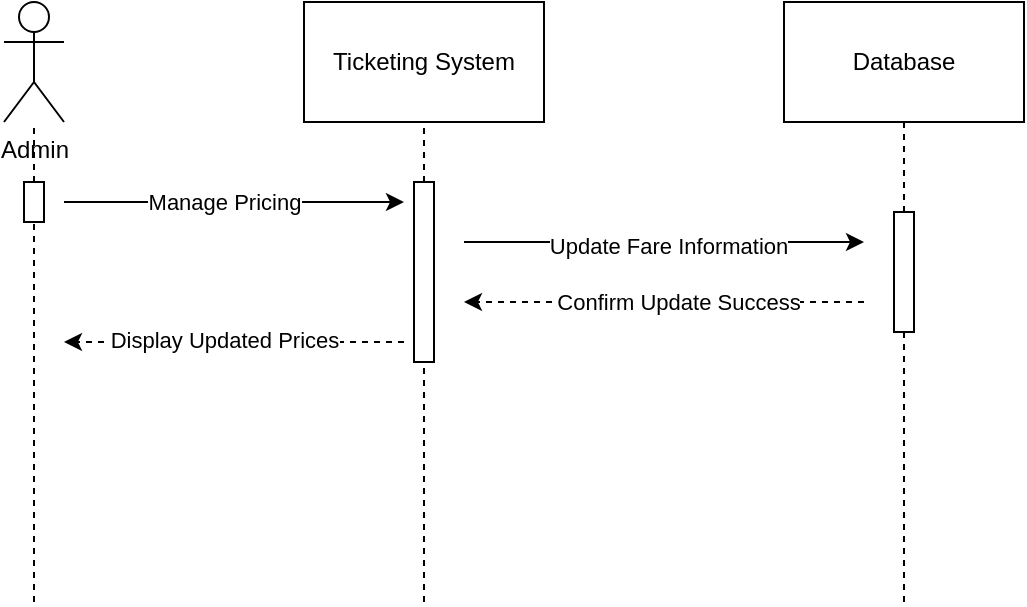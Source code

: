 <mxfile version="26.2.14">
  <diagram name="Page-1" id="cBauT33XKe-X_9EKgM2u">
    <mxGraphModel dx="826" dy="463" grid="1" gridSize="10" guides="1" tooltips="1" connect="1" arrows="1" fold="1" page="1" pageScale="1" pageWidth="827" pageHeight="1169" math="0" shadow="0">
      <root>
        <mxCell id="0" />
        <mxCell id="1" parent="0" />
        <mxCell id="3nNDxRAu8PbRsbM_s4jP-1" value="Admin" style="shape=umlActor;verticalLabelPosition=bottom;verticalAlign=top;html=1;outlineConnect=0;" vertex="1" parent="1">
          <mxGeometry x="90" y="100" width="30" height="60" as="geometry" />
        </mxCell>
        <mxCell id="3nNDxRAu8PbRsbM_s4jP-2" value="Ticketing System" style="rounded=0;whiteSpace=wrap;html=1;" vertex="1" parent="1">
          <mxGeometry x="240" y="100" width="120" height="60" as="geometry" />
        </mxCell>
        <mxCell id="3nNDxRAu8PbRsbM_s4jP-3" value="Database" style="rounded=0;whiteSpace=wrap;html=1;" vertex="1" parent="1">
          <mxGeometry x="480" y="100" width="120" height="60" as="geometry" />
        </mxCell>
        <mxCell id="3nNDxRAu8PbRsbM_s4jP-4" value="" style="endArrow=none;dashed=1;html=1;rounded=0;" edge="1" parent="1" source="3nNDxRAu8PbRsbM_s4jP-16" target="3nNDxRAu8PbRsbM_s4jP-3">
          <mxGeometry width="50" height="50" relative="1" as="geometry">
            <mxPoint x="540" y="400" as="sourcePoint" />
            <mxPoint x="440" y="200" as="targetPoint" />
          </mxGeometry>
        </mxCell>
        <mxCell id="3nNDxRAu8PbRsbM_s4jP-5" value="" style="endArrow=none;dashed=1;html=1;rounded=0;" edge="1" parent="1" target="3nNDxRAu8PbRsbM_s4jP-2">
          <mxGeometry width="50" height="50" relative="1" as="geometry">
            <mxPoint x="300" y="400" as="sourcePoint" />
            <mxPoint x="440" y="200" as="targetPoint" />
          </mxGeometry>
        </mxCell>
        <mxCell id="3nNDxRAu8PbRsbM_s4jP-6" value="" style="endArrow=none;dashed=1;html=1;rounded=0;" edge="1" parent="1" target="3nNDxRAu8PbRsbM_s4jP-1">
          <mxGeometry width="50" height="50" relative="1" as="geometry">
            <mxPoint x="105" y="400" as="sourcePoint" />
            <mxPoint x="440" y="200" as="targetPoint" />
          </mxGeometry>
        </mxCell>
        <mxCell id="3nNDxRAu8PbRsbM_s4jP-7" value="" style="endArrow=classic;html=1;rounded=0;" edge="1" parent="1">
          <mxGeometry width="50" height="50" relative="1" as="geometry">
            <mxPoint x="120" y="200" as="sourcePoint" />
            <mxPoint x="290" y="200" as="targetPoint" />
          </mxGeometry>
        </mxCell>
        <mxCell id="3nNDxRAu8PbRsbM_s4jP-9" value="Manage Pricing" style="edgeLabel;html=1;align=center;verticalAlign=middle;resizable=0;points=[];" vertex="1" connectable="0" parent="3nNDxRAu8PbRsbM_s4jP-7">
          <mxGeometry x="-0.059" relative="1" as="geometry">
            <mxPoint as="offset" />
          </mxGeometry>
        </mxCell>
        <mxCell id="3nNDxRAu8PbRsbM_s4jP-8" value="" style="endArrow=classic;html=1;rounded=0;" edge="1" parent="1">
          <mxGeometry width="50" height="50" relative="1" as="geometry">
            <mxPoint x="320" y="220" as="sourcePoint" />
            <mxPoint x="520" y="220" as="targetPoint" />
          </mxGeometry>
        </mxCell>
        <mxCell id="3nNDxRAu8PbRsbM_s4jP-10" value="Update Fare Information" style="edgeLabel;html=1;align=center;verticalAlign=middle;resizable=0;points=[];" vertex="1" connectable="0" parent="3nNDxRAu8PbRsbM_s4jP-8">
          <mxGeometry x="0.016" y="-2" relative="1" as="geometry">
            <mxPoint as="offset" />
          </mxGeometry>
        </mxCell>
        <mxCell id="3nNDxRAu8PbRsbM_s4jP-11" value="" style="endArrow=classic;html=1;rounded=0;dashed=1;" edge="1" parent="1">
          <mxGeometry width="50" height="50" relative="1" as="geometry">
            <mxPoint x="520" y="250" as="sourcePoint" />
            <mxPoint x="320" y="250" as="targetPoint" />
          </mxGeometry>
        </mxCell>
        <mxCell id="3nNDxRAu8PbRsbM_s4jP-12" value="Confirm Update Success" style="edgeLabel;html=1;align=center;verticalAlign=middle;resizable=0;points=[];" vertex="1" connectable="0" parent="3nNDxRAu8PbRsbM_s4jP-11">
          <mxGeometry x="-0.072" relative="1" as="geometry">
            <mxPoint as="offset" />
          </mxGeometry>
        </mxCell>
        <mxCell id="3nNDxRAu8PbRsbM_s4jP-13" value="" style="endArrow=classic;html=1;rounded=0;dashed=1;" edge="1" parent="1">
          <mxGeometry width="50" height="50" relative="1" as="geometry">
            <mxPoint x="290" y="270" as="sourcePoint" />
            <mxPoint x="120" y="270" as="targetPoint" />
          </mxGeometry>
        </mxCell>
        <mxCell id="3nNDxRAu8PbRsbM_s4jP-14" value="Display Updated Prices" style="edgeLabel;html=1;align=center;verticalAlign=middle;resizable=0;points=[];" vertex="1" connectable="0" parent="3nNDxRAu8PbRsbM_s4jP-13">
          <mxGeometry x="0.064" y="-1" relative="1" as="geometry">
            <mxPoint as="offset" />
          </mxGeometry>
        </mxCell>
        <mxCell id="3nNDxRAu8PbRsbM_s4jP-15" value="" style="rounded=0;whiteSpace=wrap;html=1;" vertex="1" parent="1">
          <mxGeometry x="295" y="190" width="10" height="90" as="geometry" />
        </mxCell>
        <mxCell id="3nNDxRAu8PbRsbM_s4jP-17" value="" style="endArrow=none;dashed=1;html=1;rounded=0;" edge="1" parent="1" target="3nNDxRAu8PbRsbM_s4jP-16">
          <mxGeometry width="50" height="50" relative="1" as="geometry">
            <mxPoint x="540" y="400" as="sourcePoint" />
            <mxPoint x="540" y="160" as="targetPoint" />
          </mxGeometry>
        </mxCell>
        <mxCell id="3nNDxRAu8PbRsbM_s4jP-16" value="" style="rounded=0;whiteSpace=wrap;html=1;" vertex="1" parent="1">
          <mxGeometry x="535" y="205" width="10" height="60" as="geometry" />
        </mxCell>
        <mxCell id="3nNDxRAu8PbRsbM_s4jP-18" value="" style="rounded=0;whiteSpace=wrap;html=1;" vertex="1" parent="1">
          <mxGeometry x="100" y="190" width="10" height="20" as="geometry" />
        </mxCell>
      </root>
    </mxGraphModel>
  </diagram>
</mxfile>

